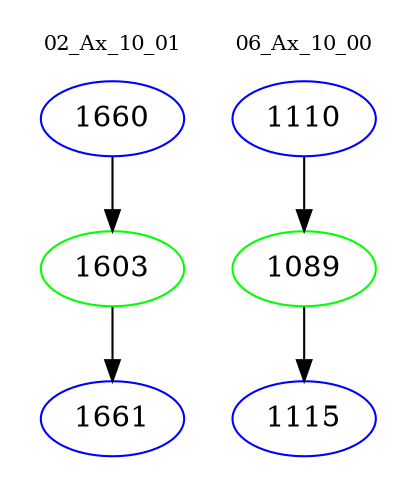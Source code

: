digraph{
subgraph cluster_0 {
color = white
label = "02_Ax_10_01";
fontsize=10;
T0_1660 [label="1660", color="blue"]
T0_1660 -> T0_1603 [color="black"]
T0_1603 [label="1603", color="green"]
T0_1603 -> T0_1661 [color="black"]
T0_1661 [label="1661", color="blue"]
}
subgraph cluster_1 {
color = white
label = "06_Ax_10_00";
fontsize=10;
T1_1110 [label="1110", color="blue"]
T1_1110 -> T1_1089 [color="black"]
T1_1089 [label="1089", color="green"]
T1_1089 -> T1_1115 [color="black"]
T1_1115 [label="1115", color="blue"]
}
}
